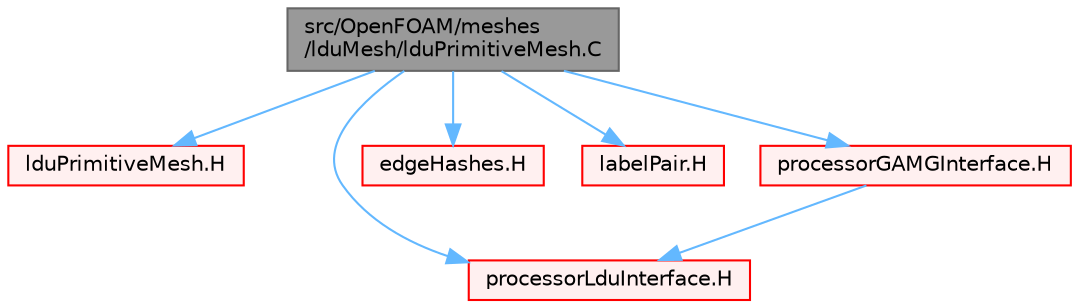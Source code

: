 digraph "src/OpenFOAM/meshes/lduMesh/lduPrimitiveMesh.C"
{
 // LATEX_PDF_SIZE
  bgcolor="transparent";
  edge [fontname=Helvetica,fontsize=10,labelfontname=Helvetica,labelfontsize=10];
  node [fontname=Helvetica,fontsize=10,shape=box,height=0.2,width=0.4];
  Node1 [id="Node000001",label="src/OpenFOAM/meshes\l/lduMesh/lduPrimitiveMesh.C",height=0.2,width=0.4,color="gray40", fillcolor="grey60", style="filled", fontcolor="black",tooltip=" "];
  Node1 -> Node2 [id="edge1_Node000001_Node000002",color="steelblue1",style="solid",tooltip=" "];
  Node2 [id="Node000002",label="lduPrimitiveMesh.H",height=0.2,width=0.4,color="red", fillcolor="#FFF0F0", style="filled",URL="$lduPrimitiveMesh_8H.html",tooltip=" "];
  Node1 -> Node172 [id="edge2_Node000001_Node000172",color="steelblue1",style="solid",tooltip=" "];
  Node172 [id="Node000172",label="processorLduInterface.H",height=0.2,width=0.4,color="red", fillcolor="#FFF0F0", style="filled",URL="$processorLduInterface_8H.html",tooltip=" "];
  Node1 -> Node196 [id="edge3_Node000001_Node000196",color="steelblue1",style="solid",tooltip=" "];
  Node196 [id="Node000196",label="edgeHashes.H",height=0.2,width=0.4,color="red", fillcolor="#FFF0F0", style="filled",URL="$edgeHashes_8H.html",tooltip=" "];
  Node1 -> Node148 [id="edge4_Node000001_Node000148",color="steelblue1",style="solid",tooltip=" "];
  Node148 [id="Node000148",label="labelPair.H",height=0.2,width=0.4,color="red", fillcolor="#FFF0F0", style="filled",URL="$labelPair_8H.html",tooltip=" "];
  Node1 -> Node219 [id="edge5_Node000001_Node000219",color="steelblue1",style="solid",tooltip=" "];
  Node219 [id="Node000219",label="processorGAMGInterface.H",height=0.2,width=0.4,color="red", fillcolor="#FFF0F0", style="filled",URL="$processorGAMGInterface_8H.html",tooltip=" "];
  Node219 -> Node172 [id="edge6_Node000219_Node000172",color="steelblue1",style="solid",tooltip=" "];
}
